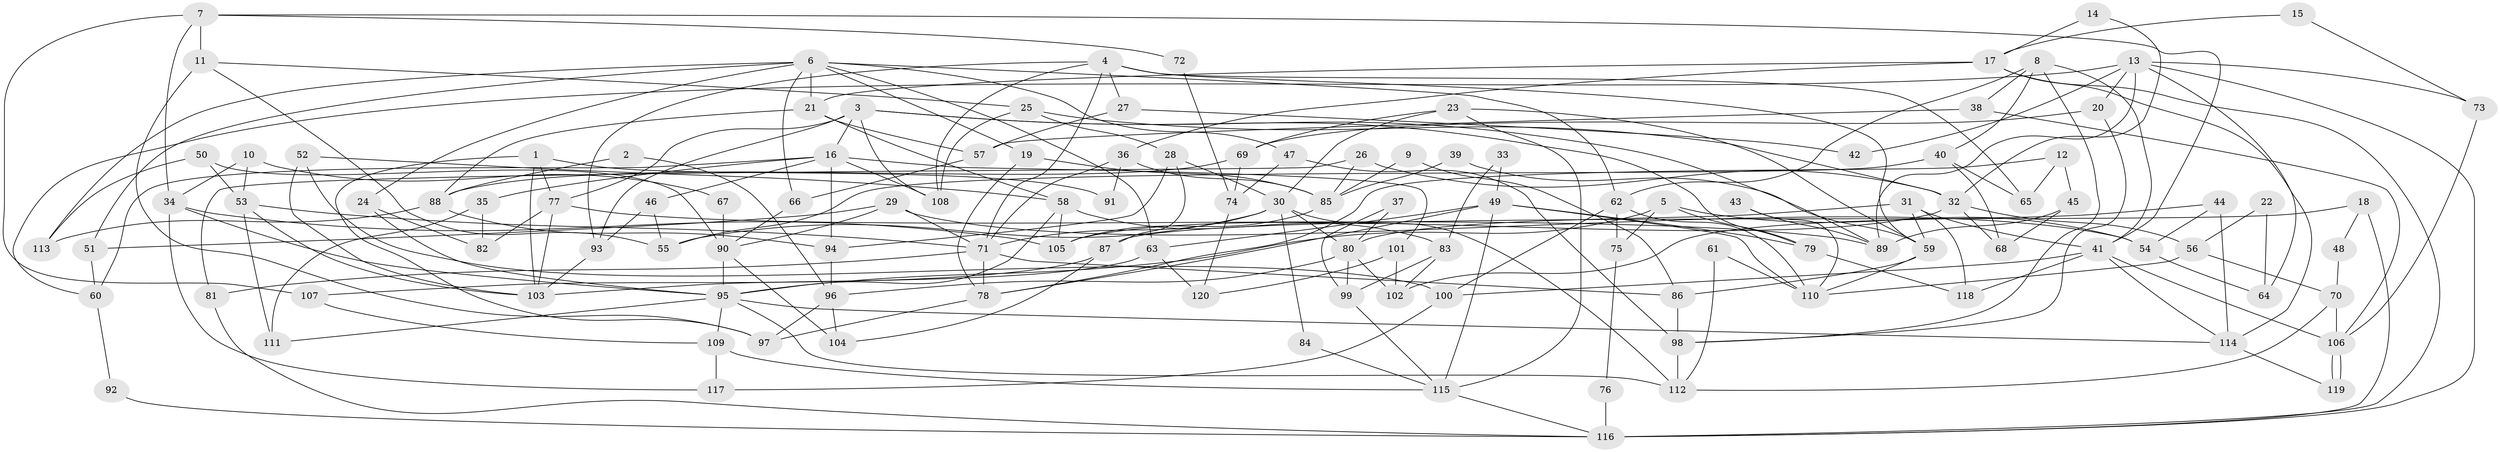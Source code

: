 // Generated by graph-tools (version 1.1) at 2025/49/03/09/25 04:49:03]
// undirected, 120 vertices, 240 edges
graph export_dot {
graph [start="1"]
  node [color=gray90,style=filled];
  1;
  2;
  3;
  4;
  5;
  6;
  7;
  8;
  9;
  10;
  11;
  12;
  13;
  14;
  15;
  16;
  17;
  18;
  19;
  20;
  21;
  22;
  23;
  24;
  25;
  26;
  27;
  28;
  29;
  30;
  31;
  32;
  33;
  34;
  35;
  36;
  37;
  38;
  39;
  40;
  41;
  42;
  43;
  44;
  45;
  46;
  47;
  48;
  49;
  50;
  51;
  52;
  53;
  54;
  55;
  56;
  57;
  58;
  59;
  60;
  61;
  62;
  63;
  64;
  65;
  66;
  67;
  68;
  69;
  70;
  71;
  72;
  73;
  74;
  75;
  76;
  77;
  78;
  79;
  80;
  81;
  82;
  83;
  84;
  85;
  86;
  87;
  88;
  89;
  90;
  91;
  92;
  93;
  94;
  95;
  96;
  97;
  98;
  99;
  100;
  101;
  102;
  103;
  104;
  105;
  106;
  107;
  108;
  109;
  110;
  111;
  112;
  113;
  114;
  115;
  116;
  117;
  118;
  119;
  120;
  1 -- 103;
  1 -- 77;
  1 -- 91;
  1 -- 97;
  2 -- 88;
  2 -- 96;
  3 -- 16;
  3 -- 108;
  3 -- 77;
  3 -- 79;
  3 -- 89;
  3 -- 93;
  4 -- 93;
  4 -- 71;
  4 -- 27;
  4 -- 59;
  4 -- 65;
  4 -- 108;
  5 -- 95;
  5 -- 79;
  5 -- 54;
  5 -- 75;
  6 -- 24;
  6 -- 66;
  6 -- 19;
  6 -- 21;
  6 -- 47;
  6 -- 51;
  6 -- 62;
  6 -- 63;
  6 -- 113;
  7 -- 11;
  7 -- 41;
  7 -- 34;
  7 -- 72;
  7 -- 107;
  8 -- 98;
  8 -- 62;
  8 -- 38;
  8 -- 40;
  8 -- 41;
  9 -- 85;
  9 -- 86;
  10 -- 34;
  10 -- 53;
  10 -- 67;
  11 -- 55;
  11 -- 97;
  11 -- 25;
  12 -- 65;
  12 -- 78;
  12 -- 45;
  13 -- 116;
  13 -- 89;
  13 -- 20;
  13 -- 42;
  13 -- 60;
  13 -- 64;
  13 -- 73;
  14 -- 17;
  14 -- 32;
  15 -- 17;
  15 -- 73;
  16 -- 60;
  16 -- 108;
  16 -- 35;
  16 -- 46;
  16 -- 94;
  16 -- 101;
  17 -- 36;
  17 -- 21;
  17 -- 114;
  17 -- 116;
  18 -- 116;
  18 -- 87;
  18 -- 48;
  19 -- 85;
  19 -- 78;
  20 -- 69;
  20 -- 98;
  21 -- 58;
  21 -- 57;
  21 -- 88;
  22 -- 64;
  22 -- 56;
  23 -- 59;
  23 -- 30;
  23 -- 69;
  23 -- 115;
  24 -- 95;
  24 -- 82;
  25 -- 28;
  25 -- 32;
  25 -- 108;
  26 -- 32;
  26 -- 81;
  26 -- 85;
  27 -- 57;
  27 -- 42;
  28 -- 87;
  28 -- 30;
  28 -- 94;
  29 -- 54;
  29 -- 90;
  29 -- 51;
  29 -- 71;
  30 -- 112;
  30 -- 80;
  30 -- 55;
  30 -- 71;
  30 -- 84;
  31 -- 59;
  31 -- 80;
  31 -- 41;
  31 -- 118;
  32 -- 68;
  32 -- 56;
  32 -- 105;
  33 -- 49;
  33 -- 83;
  34 -- 95;
  34 -- 105;
  34 -- 117;
  35 -- 111;
  35 -- 82;
  36 -- 85;
  36 -- 71;
  36 -- 91;
  37 -- 80;
  37 -- 99;
  38 -- 106;
  38 -- 57;
  39 -- 85;
  39 -- 59;
  40 -- 55;
  40 -- 65;
  40 -- 68;
  41 -- 100;
  41 -- 106;
  41 -- 114;
  41 -- 118;
  43 -- 89;
  43 -- 110;
  44 -- 114;
  44 -- 102;
  44 -- 54;
  45 -- 89;
  45 -- 68;
  46 -- 93;
  46 -- 55;
  47 -- 98;
  47 -- 74;
  48 -- 70;
  49 -- 79;
  49 -- 78;
  49 -- 63;
  49 -- 110;
  49 -- 115;
  50 -- 53;
  50 -- 113;
  50 -- 90;
  51 -- 60;
  52 -- 58;
  52 -- 100;
  52 -- 103;
  53 -- 103;
  53 -- 71;
  53 -- 111;
  54 -- 64;
  56 -- 70;
  56 -- 110;
  57 -- 66;
  58 -- 95;
  58 -- 105;
  58 -- 83;
  59 -- 110;
  59 -- 86;
  60 -- 92;
  61 -- 112;
  61 -- 110;
  62 -- 110;
  62 -- 75;
  62 -- 100;
  63 -- 103;
  63 -- 120;
  66 -- 90;
  67 -- 90;
  69 -- 88;
  69 -- 74;
  70 -- 106;
  70 -- 112;
  71 -- 78;
  71 -- 81;
  71 -- 86;
  72 -- 74;
  73 -- 106;
  74 -- 120;
  75 -- 76;
  76 -- 116;
  77 -- 103;
  77 -- 82;
  77 -- 89;
  78 -- 97;
  79 -- 118;
  80 -- 102;
  80 -- 96;
  80 -- 99;
  81 -- 116;
  83 -- 99;
  83 -- 102;
  84 -- 115;
  85 -- 105;
  86 -- 98;
  87 -- 107;
  87 -- 104;
  88 -- 94;
  88 -- 113;
  90 -- 95;
  90 -- 104;
  92 -- 116;
  93 -- 103;
  94 -- 96;
  95 -- 114;
  95 -- 109;
  95 -- 111;
  95 -- 112;
  96 -- 97;
  96 -- 104;
  98 -- 112;
  99 -- 115;
  100 -- 117;
  101 -- 120;
  101 -- 102;
  106 -- 119;
  106 -- 119;
  107 -- 109;
  109 -- 115;
  109 -- 117;
  114 -- 119;
  115 -- 116;
}
